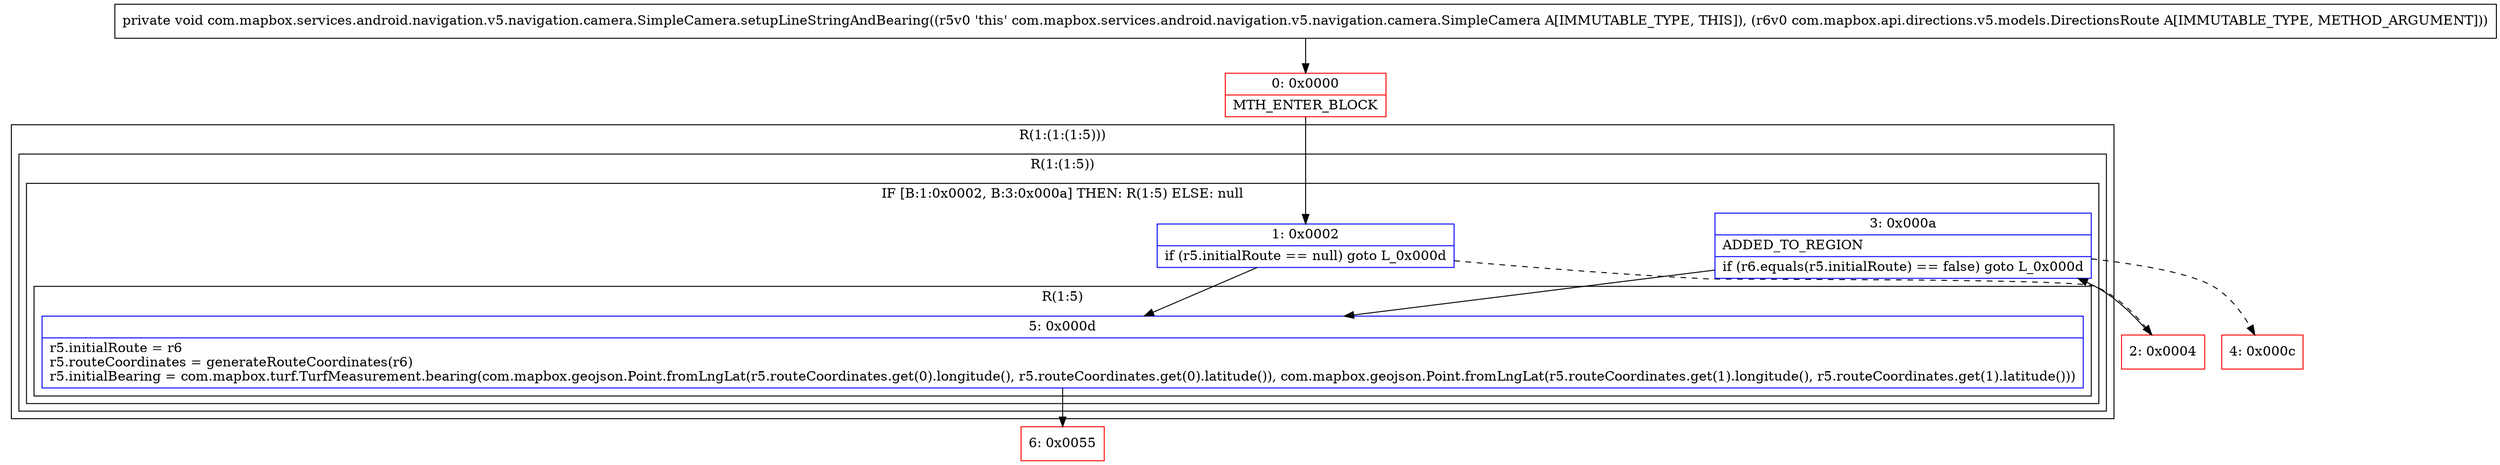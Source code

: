 digraph "CFG forcom.mapbox.services.android.navigation.v5.navigation.camera.SimpleCamera.setupLineStringAndBearing(Lcom\/mapbox\/api\/directions\/v5\/models\/DirectionsRoute;)V" {
subgraph cluster_Region_532775870 {
label = "R(1:(1:(1:5)))";
node [shape=record,color=blue];
subgraph cluster_Region_1661830174 {
label = "R(1:(1:5))";
node [shape=record,color=blue];
subgraph cluster_IfRegion_642073125 {
label = "IF [B:1:0x0002, B:3:0x000a] THEN: R(1:5) ELSE: null";
node [shape=record,color=blue];
Node_1 [shape=record,label="{1\:\ 0x0002|if (r5.initialRoute == null) goto L_0x000d\l}"];
Node_3 [shape=record,label="{3\:\ 0x000a|ADDED_TO_REGION\l|if (r6.equals(r5.initialRoute) == false) goto L_0x000d\l}"];
subgraph cluster_Region_1746285294 {
label = "R(1:5)";
node [shape=record,color=blue];
Node_5 [shape=record,label="{5\:\ 0x000d|r5.initialRoute = r6\lr5.routeCoordinates = generateRouteCoordinates(r6)\lr5.initialBearing = com.mapbox.turf.TurfMeasurement.bearing(com.mapbox.geojson.Point.fromLngLat(r5.routeCoordinates.get(0).longitude(), r5.routeCoordinates.get(0).latitude()), com.mapbox.geojson.Point.fromLngLat(r5.routeCoordinates.get(1).longitude(), r5.routeCoordinates.get(1).latitude()))\l}"];
}
}
}
}
Node_0 [shape=record,color=red,label="{0\:\ 0x0000|MTH_ENTER_BLOCK\l}"];
Node_2 [shape=record,color=red,label="{2\:\ 0x0004}"];
Node_4 [shape=record,color=red,label="{4\:\ 0x000c}"];
Node_6 [shape=record,color=red,label="{6\:\ 0x0055}"];
MethodNode[shape=record,label="{private void com.mapbox.services.android.navigation.v5.navigation.camera.SimpleCamera.setupLineStringAndBearing((r5v0 'this' com.mapbox.services.android.navigation.v5.navigation.camera.SimpleCamera A[IMMUTABLE_TYPE, THIS]), (r6v0 com.mapbox.api.directions.v5.models.DirectionsRoute A[IMMUTABLE_TYPE, METHOD_ARGUMENT])) }"];
MethodNode -> Node_0;
Node_1 -> Node_2[style=dashed];
Node_1 -> Node_5;
Node_3 -> Node_4[style=dashed];
Node_3 -> Node_5;
Node_5 -> Node_6;
Node_0 -> Node_1;
Node_2 -> Node_3;
}

